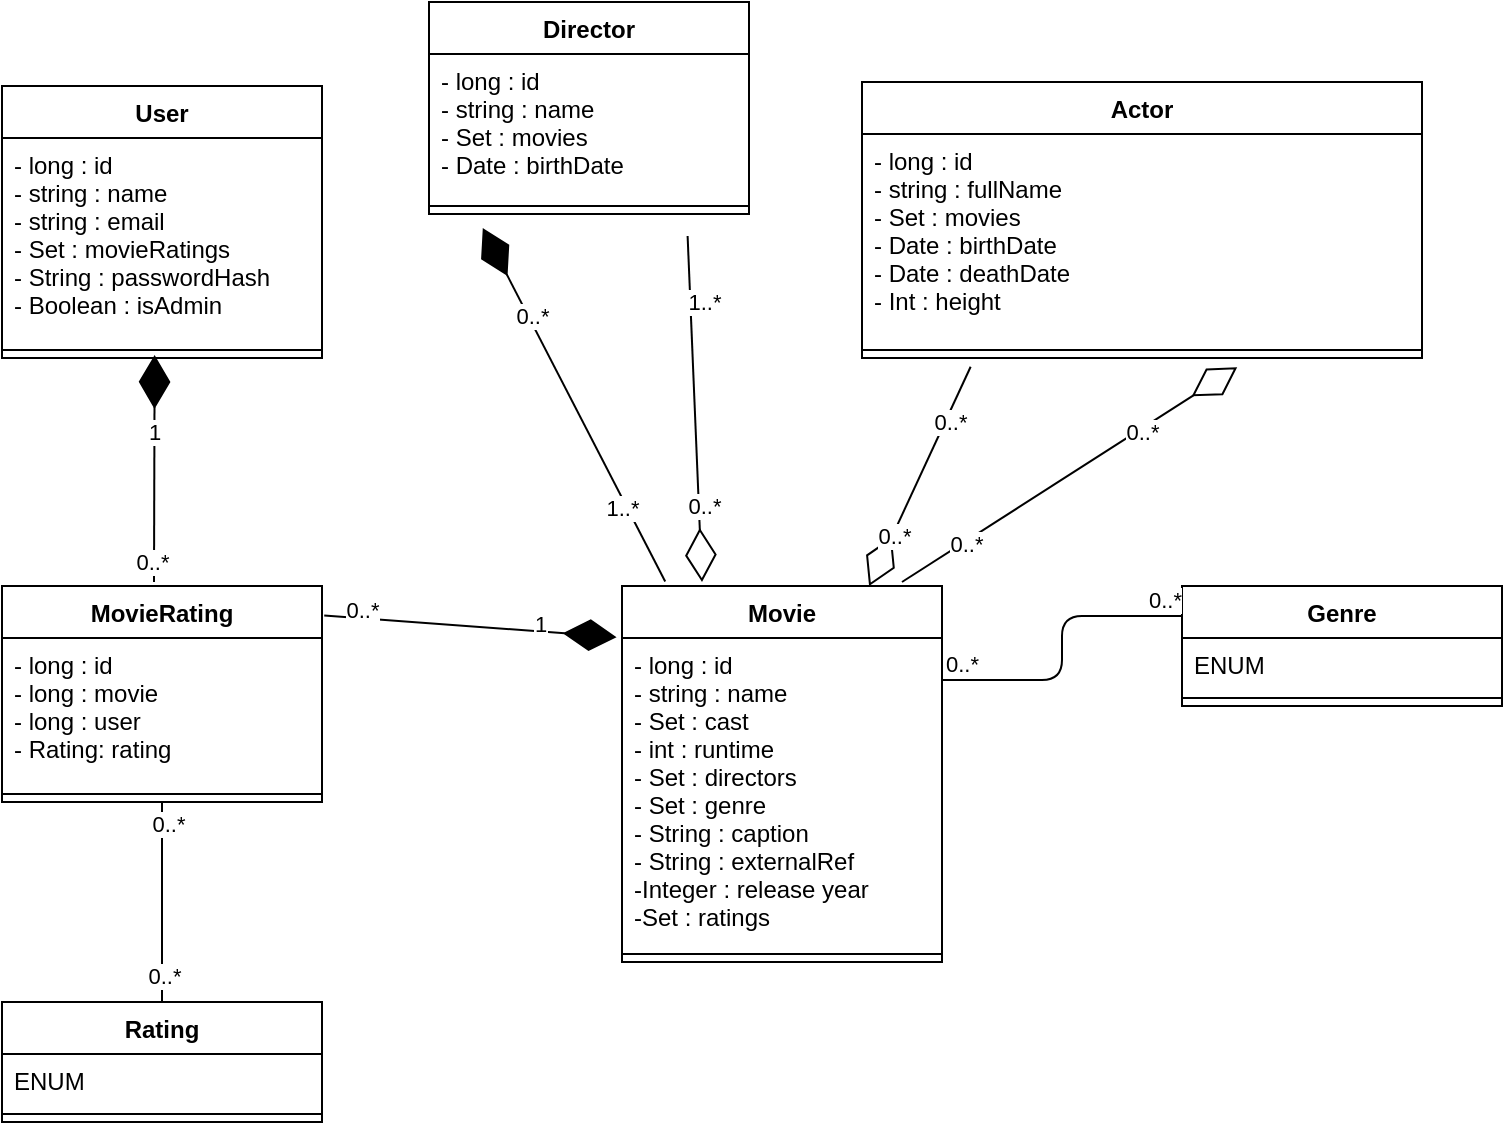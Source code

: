 <mxfile version="14.5.8" type="device"><diagram id="C5RBs43oDa-KdzZeNtuy" name="Page-1"><mxGraphModel dx="1422" dy="762" grid="1" gridSize="10" guides="1" tooltips="1" connect="1" arrows="1" fold="1" page="1" pageScale="1" pageWidth="827" pageHeight="1169" math="0" shadow="0"><root><mxCell id="WIyWlLk6GJQsqaUBKTNV-0"/><mxCell id="WIyWlLk6GJQsqaUBKTNV-1" parent="WIyWlLk6GJQsqaUBKTNV-0"/><mxCell id="eak3Btkujz7_IOqorwIU-10" value="Movie&#10;" style="swimlane;fontStyle=1;align=center;verticalAlign=top;childLayout=stackLayout;horizontal=1;startSize=26;horizontalStack=0;resizeParent=1;resizeParentMax=0;resizeLast=0;collapsible=1;marginBottom=0;" parent="WIyWlLk6GJQsqaUBKTNV-1" vertex="1"><mxGeometry x="350" y="372" width="160" height="188" as="geometry"/></mxCell><mxCell id="eak3Btkujz7_IOqorwIU-11" value="- long : id&#10;- string : name&#10;- Set : cast&#10;- int : runtime&#10;- Set : directors&#10;- Set : genre&#10;- String : caption&#10;- String : externalRef&#10;-Integer : release year&#10;-Set : ratings" style="text;strokeColor=none;fillColor=none;align=left;verticalAlign=top;spacingLeft=4;spacingRight=4;overflow=hidden;rotatable=0;points=[[0,0.5],[1,0.5]];portConstraint=eastwest;" parent="eak3Btkujz7_IOqorwIU-10" vertex="1"><mxGeometry y="26" width="160" height="154" as="geometry"/></mxCell><mxCell id="eak3Btkujz7_IOqorwIU-12" value="" style="line;strokeWidth=1;fillColor=none;align=left;verticalAlign=middle;spacingTop=-1;spacingLeft=3;spacingRight=3;rotatable=0;labelPosition=right;points=[];portConstraint=eastwest;" parent="eak3Btkujz7_IOqorwIU-10" vertex="1"><mxGeometry y="180" width="160" height="8" as="geometry"/></mxCell><mxCell id="eak3Btkujz7_IOqorwIU-18" value="Genre" style="swimlane;fontStyle=1;align=center;verticalAlign=top;childLayout=stackLayout;horizontal=1;startSize=26;horizontalStack=0;resizeParent=1;resizeParentMax=0;resizeLast=0;collapsible=1;marginBottom=0;" parent="WIyWlLk6GJQsqaUBKTNV-1" vertex="1"><mxGeometry x="630" y="372" width="160" height="60" as="geometry"/></mxCell><mxCell id="eak3Btkujz7_IOqorwIU-19" value="ENUM" style="text;strokeColor=none;fillColor=none;align=left;verticalAlign=top;spacingLeft=4;spacingRight=4;overflow=hidden;rotatable=0;points=[[0,0.5],[1,0.5]];portConstraint=eastwest;" parent="eak3Btkujz7_IOqorwIU-18" vertex="1"><mxGeometry y="26" width="160" height="26" as="geometry"/></mxCell><mxCell id="eak3Btkujz7_IOqorwIU-20" value="" style="line;strokeWidth=1;fillColor=none;align=left;verticalAlign=middle;spacingTop=-1;spacingLeft=3;spacingRight=3;rotatable=0;labelPosition=right;points=[];portConstraint=eastwest;" parent="eak3Btkujz7_IOqorwIU-18" vertex="1"><mxGeometry y="52" width="160" height="8" as="geometry"/></mxCell><mxCell id="eak3Btkujz7_IOqorwIU-22" value="MovieRating" style="swimlane;fontStyle=1;align=center;verticalAlign=top;childLayout=stackLayout;horizontal=1;startSize=26;horizontalStack=0;resizeParent=1;resizeParentMax=0;resizeLast=0;collapsible=1;marginBottom=0;" parent="WIyWlLk6GJQsqaUBKTNV-1" vertex="1"><mxGeometry x="40" y="372" width="160" height="108" as="geometry"/></mxCell><mxCell id="eak3Btkujz7_IOqorwIU-23" value="- long : id&#10;- long : movie&#10;- long : user&#10;- Rating: rating" style="text;strokeColor=none;fillColor=none;align=left;verticalAlign=top;spacingLeft=4;spacingRight=4;overflow=hidden;rotatable=0;points=[[0,0.5],[1,0.5]];portConstraint=eastwest;" parent="eak3Btkujz7_IOqorwIU-22" vertex="1"><mxGeometry y="26" width="160" height="74" as="geometry"/></mxCell><mxCell id="eak3Btkujz7_IOqorwIU-24" value="" style="line;strokeWidth=1;fillColor=none;align=left;verticalAlign=middle;spacingTop=-1;spacingLeft=3;spacingRight=3;rotatable=0;labelPosition=right;points=[];portConstraint=eastwest;" parent="eak3Btkujz7_IOqorwIU-22" vertex="1"><mxGeometry y="100" width="160" height="8" as="geometry"/></mxCell><mxCell id="eak3Btkujz7_IOqorwIU-30" value="" style="endArrow=diamondThin;endFill=1;endSize=24;html=1;exitX=1.007;exitY=0.136;exitDx=0;exitDy=0;exitPerimeter=0;entryX=-0.017;entryY=0.136;entryDx=0;entryDy=0;entryPerimeter=0;" parent="WIyWlLk6GJQsqaUBKTNV-1" source="eak3Btkujz7_IOqorwIU-22" target="eak3Btkujz7_IOqorwIU-10" edge="1"><mxGeometry width="160" relative="1" as="geometry"><mxPoint x="210" y="340" as="sourcePoint"/><mxPoint x="370" y="340" as="targetPoint"/></mxGeometry></mxCell><mxCell id="eak3Btkujz7_IOqorwIU-32" value="1" style="edgeLabel;html=1;align=center;verticalAlign=middle;resizable=0;points=[];" parent="eak3Btkujz7_IOqorwIU-30" vertex="1" connectable="0"><mxGeometry x="0.471" y="-1" relative="1" as="geometry"><mxPoint y="-4.7" as="offset"/></mxGeometry></mxCell><mxCell id="eak3Btkujz7_IOqorwIU-33" value="0..*" style="edgeLabel;html=1;align=center;verticalAlign=middle;resizable=0;points=[];" parent="eak3Btkujz7_IOqorwIU-30" vertex="1" connectable="0"><mxGeometry x="-0.774" y="1" relative="1" as="geometry"><mxPoint x="2.33" y="-2.7" as="offset"/></mxGeometry></mxCell><mxCell id="eak3Btkujz7_IOqorwIU-34" value="" style="endArrow=none;html=1;edgeStyle=orthogonalEdgeStyle;exitX=1;exitY=0.25;exitDx=0;exitDy=0;entryX=0;entryY=0.25;entryDx=0;entryDy=0;" parent="WIyWlLk6GJQsqaUBKTNV-1" source="eak3Btkujz7_IOqorwIU-10" target="eak3Btkujz7_IOqorwIU-18" edge="1"><mxGeometry relative="1" as="geometry"><mxPoint x="340" y="330" as="sourcePoint"/><mxPoint x="500" y="330" as="targetPoint"/></mxGeometry></mxCell><mxCell id="eak3Btkujz7_IOqorwIU-35" value="0..*" style="edgeLabel;resizable=0;html=1;align=left;verticalAlign=bottom;" parent="eak3Btkujz7_IOqorwIU-34" connectable="0" vertex="1"><mxGeometry x="-1" relative="1" as="geometry"/></mxCell><mxCell id="eak3Btkujz7_IOqorwIU-36" value="0..*" style="edgeLabel;resizable=0;html=1;align=right;verticalAlign=bottom;" parent="eak3Btkujz7_IOqorwIU-34" connectable="0" vertex="1"><mxGeometry x="1" relative="1" as="geometry"/></mxCell><mxCell id="eak3Btkujz7_IOqorwIU-41" value="Actor&#10;" style="swimlane;fontStyle=1;align=center;verticalAlign=top;childLayout=stackLayout;horizontal=1;startSize=26;horizontalStack=0;resizeParent=1;resizeParentMax=0;resizeLast=0;collapsible=1;marginBottom=0;" parent="WIyWlLk6GJQsqaUBKTNV-1" vertex="1"><mxGeometry x="470" y="120" width="280" height="138" as="geometry"/></mxCell><mxCell id="eak3Btkujz7_IOqorwIU-42" value="- long : id&#10;- string : fullName&#10;- Set : movies&#10;- Date : birthDate&#10;- Date : deathDate&#10;- Int : height" style="text;strokeColor=none;fillColor=none;align=left;verticalAlign=top;spacingLeft=4;spacingRight=4;overflow=hidden;rotatable=0;points=[[0,0.5],[1,0.5]];portConstraint=eastwest;" parent="eak3Btkujz7_IOqorwIU-41" vertex="1"><mxGeometry y="26" width="280" height="104" as="geometry"/></mxCell><mxCell id="eak3Btkujz7_IOqorwIU-43" value="" style="line;strokeWidth=1;fillColor=none;align=left;verticalAlign=middle;spacingTop=-1;spacingLeft=3;spacingRight=3;rotatable=0;labelPosition=right;points=[];portConstraint=eastwest;" parent="eak3Btkujz7_IOqorwIU-41" vertex="1"><mxGeometry y="130" width="280" height="8" as="geometry"/></mxCell><mxCell id="eak3Btkujz7_IOqorwIU-45" value="User" style="swimlane;fontStyle=1;align=center;verticalAlign=top;childLayout=stackLayout;horizontal=1;startSize=26;horizontalStack=0;resizeParent=1;resizeParentMax=0;resizeLast=0;collapsible=1;marginBottom=0;" parent="WIyWlLk6GJQsqaUBKTNV-1" vertex="1"><mxGeometry x="40" y="122" width="160" height="136" as="geometry"/></mxCell><mxCell id="eak3Btkujz7_IOqorwIU-46" value="- long : id&#10;- string : name&#10;- string : email&#10;- Set : movieRatings&#10;- String : passwordHash&#10;- Boolean : isAdmin" style="text;strokeColor=none;fillColor=none;align=left;verticalAlign=top;spacingLeft=4;spacingRight=4;overflow=hidden;rotatable=0;points=[[0,0.5],[1,0.5]];portConstraint=eastwest;" parent="eak3Btkujz7_IOqorwIU-45" vertex="1"><mxGeometry y="26" width="160" height="102" as="geometry"/></mxCell><mxCell id="eak3Btkujz7_IOqorwIU-47" value="" style="line;strokeWidth=1;fillColor=none;align=left;verticalAlign=middle;spacingTop=-1;spacingLeft=3;spacingRight=3;rotatable=0;labelPosition=right;points=[];portConstraint=eastwest;" parent="eak3Btkujz7_IOqorwIU-45" vertex="1"><mxGeometry y="128" width="160" height="8" as="geometry"/></mxCell><mxCell id="eak3Btkujz7_IOqorwIU-49" value="Director" style="swimlane;fontStyle=1;align=center;verticalAlign=top;childLayout=stackLayout;horizontal=1;startSize=26;horizontalStack=0;resizeParent=1;resizeParentMax=0;resizeLast=0;collapsible=1;marginBottom=0;" parent="WIyWlLk6GJQsqaUBKTNV-1" vertex="1"><mxGeometry x="253.5" y="80" width="160" height="106" as="geometry"/></mxCell><mxCell id="eak3Btkujz7_IOqorwIU-50" value="- long : id&#10;- string : name&#10;- Set : movies&#10;- Date : birthDate" style="text;strokeColor=none;fillColor=none;align=left;verticalAlign=top;spacingLeft=4;spacingRight=4;overflow=hidden;rotatable=0;points=[[0,0.5],[1,0.5]];portConstraint=eastwest;" parent="eak3Btkujz7_IOqorwIU-49" vertex="1"><mxGeometry y="26" width="160" height="72" as="geometry"/></mxCell><mxCell id="eak3Btkujz7_IOqorwIU-51" value="" style="line;strokeWidth=1;fillColor=none;align=left;verticalAlign=middle;spacingTop=-1;spacingLeft=3;spacingRight=3;rotatable=0;labelPosition=right;points=[];portConstraint=eastwest;" parent="eak3Btkujz7_IOqorwIU-49" vertex="1"><mxGeometry y="98" width="160" height="8" as="geometry"/></mxCell><mxCell id="eak3Btkujz7_IOqorwIU-64" value="" style="endArrow=diamondThin;endFill=1;endSize=24;html=1;entryX=0.477;entryY=1.095;entryDx=0;entryDy=0;entryPerimeter=0;" parent="WIyWlLk6GJQsqaUBKTNV-1" edge="1"><mxGeometry width="160" relative="1" as="geometry"><mxPoint x="116" y="370" as="sourcePoint"/><mxPoint x="116.32" y="256.47" as="targetPoint"/></mxGeometry></mxCell><mxCell id="eak3Btkujz7_IOqorwIU-65" value="1" style="edgeLabel;html=1;align=center;verticalAlign=middle;resizable=0;points=[];" parent="eak3Btkujz7_IOqorwIU-64" vertex="1" connectable="0"><mxGeometry x="0.318" relative="1" as="geometry"><mxPoint as="offset"/></mxGeometry></mxCell><mxCell id="eak3Btkujz7_IOqorwIU-66" value="0..*" style="edgeLabel;html=1;align=center;verticalAlign=middle;resizable=0;points=[];" parent="eak3Btkujz7_IOqorwIU-64" vertex="1" connectable="0"><mxGeometry x="-0.823" y="1" relative="1" as="geometry"><mxPoint as="offset"/></mxGeometry></mxCell><mxCell id="eak3Btkujz7_IOqorwIU-67" value="" style="endArrow=diamondThin;endFill=0;endSize=24;html=1;exitX=0.805;exitY=1.192;exitDx=0;exitDy=0;exitPerimeter=0;" parent="WIyWlLk6GJQsqaUBKTNV-1" edge="1"><mxGeometry width="160" relative="1" as="geometry"><mxPoint x="382.8" y="196.992" as="sourcePoint"/><mxPoint x="390" y="370" as="targetPoint"/><Array as="points"/></mxGeometry></mxCell><mxCell id="eak3Btkujz7_IOqorwIU-69" value="0..*" style="edgeLabel;html=1;align=center;verticalAlign=middle;resizable=0;points=[];" parent="eak3Btkujz7_IOqorwIU-67" vertex="1" connectable="0"><mxGeometry x="0.559" y="2" relative="1" as="geometry"><mxPoint as="offset"/></mxGeometry></mxCell><mxCell id="eak3Btkujz7_IOqorwIU-70" value="1..*" style="edgeLabel;html=1;align=center;verticalAlign=middle;resizable=0;points=[];" parent="eak3Btkujz7_IOqorwIU-67" vertex="1" connectable="0"><mxGeometry x="-0.795" relative="1" as="geometry"><mxPoint x="7.01" y="14.83" as="offset"/></mxGeometry></mxCell><mxCell id="eak3Btkujz7_IOqorwIU-71" value="" style="endArrow=diamondThin;endFill=0;endSize=24;html=1;exitX=0.194;exitY=1.082;exitDx=0;exitDy=0;exitPerimeter=0;" parent="WIyWlLk6GJQsqaUBKTNV-1" target="eak3Btkujz7_IOqorwIU-10" edge="1"><mxGeometry width="160" relative="1" as="geometry"><mxPoint x="524.32" y="262.396" as="sourcePoint"/><mxPoint x="500" y="330" as="targetPoint"/></mxGeometry></mxCell><mxCell id="eak3Btkujz7_IOqorwIU-72" value="&lt;span style=&quot;color: rgba(0 , 0 , 0 , 0) ; font-family: monospace ; font-size: 0px ; background-color: rgb(248 , 249 , 250)&quot;&gt;%3CmxGraphModel%3E%3Croot%3E%3CmxCell%20id%3D%220%22%2F%3E%3CmxCell%20id%3D%221%22%20parent%3D%220%22%2F%3E%3CmxCell%20id%3D%222%22%20value%3D%221..*%22%20style%3D%22edgeLabel%3Bhtml%3D1%3Balign%3Dcenter%3BverticalAlign%3Dmiddle%3Bresizable%3D0%3Bpoints%3D%5B%5D%3B%22%20vertex%3D%221%22%20connectable%3D%220%22%20parent%3D%221%22%3E%3CmxGeometry%20x%3D%22541.285%22%20y%3D%22214.323%22%20as%3D%22geometry%22%2F%3E%3C%2FmxCell%3E%3C%2Froot%3E%3C%2FmxGraphModel%3E&lt;/span&gt;" style="edgeLabel;html=1;align=center;verticalAlign=middle;resizable=0;points=[];" parent="eak3Btkujz7_IOqorwIU-71" vertex="1" connectable="0"><mxGeometry x="-0.771" relative="1" as="geometry"><mxPoint as="offset"/></mxGeometry></mxCell><mxCell id="eak3Btkujz7_IOqorwIU-73" value="0..*" style="edgeLabel;html=1;align=center;verticalAlign=middle;resizable=0;points=[];" parent="eak3Btkujz7_IOqorwIU-71" vertex="1" connectable="0"><mxGeometry x="-0.831" y="1" relative="1" as="geometry"><mxPoint x="-7.28" y="17.85" as="offset"/></mxGeometry></mxCell><mxCell id="eak3Btkujz7_IOqorwIU-74" value="0..*" style="edgeLabel;html=1;align=center;verticalAlign=middle;resizable=0;points=[];" parent="eak3Btkujz7_IOqorwIU-71" vertex="1" connectable="0"><mxGeometry x="0.53" relative="1" as="geometry"><mxPoint as="offset"/></mxGeometry></mxCell><mxCell id="3JZfdsHFDpyTTt0KCY1i-0" value="" style="endArrow=diamondThin;endFill=1;endSize=24;html=1;exitX=0.135;exitY=-0.012;exitDx=0;exitDy=0;exitPerimeter=0;entryX=0.165;entryY=1.038;entryDx=0;entryDy=0;entryPerimeter=0;" parent="WIyWlLk6GJQsqaUBKTNV-1" source="eak3Btkujz7_IOqorwIU-10" edge="1"><mxGeometry width="160" relative="1" as="geometry"><mxPoint x="330" y="380" as="sourcePoint"/><mxPoint x="280.4" y="192.988" as="targetPoint"/></mxGeometry></mxCell><mxCell id="3JZfdsHFDpyTTt0KCY1i-1" value="0..*" style="edgeLabel;html=1;align=center;verticalAlign=middle;resizable=0;points=[];" parent="3JZfdsHFDpyTTt0KCY1i-0" vertex="1" connectable="0"><mxGeometry x="0.498" y="-2" relative="1" as="geometry"><mxPoint as="offset"/></mxGeometry></mxCell><mxCell id="3JZfdsHFDpyTTt0KCY1i-2" value="1..*" style="edgeLabel;html=1;align=center;verticalAlign=middle;resizable=0;points=[];" parent="3JZfdsHFDpyTTt0KCY1i-0" vertex="1" connectable="0"><mxGeometry x="-0.569" y="2" relative="1" as="geometry"><mxPoint as="offset"/></mxGeometry></mxCell><mxCell id="UaiKuJoEVrkE86-VB7Dt-0" value="" style="endArrow=diamondThin;endFill=0;endSize=24;html=1;entryX=0.67;entryY=1.085;entryDx=0;entryDy=0;entryPerimeter=0;" parent="WIyWlLk6GJQsqaUBKTNV-1" edge="1"><mxGeometry width="160" relative="1" as="geometry"><mxPoint x="490" y="370" as="sourcePoint"/><mxPoint x="657.6" y="262.63" as="targetPoint"/></mxGeometry></mxCell><mxCell id="UaiKuJoEVrkE86-VB7Dt-1" value="0..*" style="edgeLabel;html=1;align=center;verticalAlign=middle;resizable=0;points=[];" parent="UaiKuJoEVrkE86-VB7Dt-0" vertex="1" connectable="0"><mxGeometry x="0.418" y="-1" relative="1" as="geometry"><mxPoint as="offset"/></mxGeometry></mxCell><mxCell id="UaiKuJoEVrkE86-VB7Dt-2" value="0..*" style="edgeLabel;html=1;align=center;verticalAlign=middle;resizable=0;points=[];" parent="UaiKuJoEVrkE86-VB7Dt-0" vertex="1" connectable="0"><mxGeometry x="-0.628" y="-2" relative="1" as="geometry"><mxPoint y="-1" as="offset"/></mxGeometry></mxCell><mxCell id="3StTMnaCihIHW2X0PezV-0" value="Rating" style="swimlane;fontStyle=1;align=center;verticalAlign=top;childLayout=stackLayout;horizontal=1;startSize=26;horizontalStack=0;resizeParent=1;resizeParentMax=0;resizeLast=0;collapsible=1;marginBottom=0;" vertex="1" parent="WIyWlLk6GJQsqaUBKTNV-1"><mxGeometry x="40" y="580" width="160" height="60" as="geometry"/></mxCell><mxCell id="3StTMnaCihIHW2X0PezV-1" value="ENUM" style="text;strokeColor=none;fillColor=none;align=left;verticalAlign=top;spacingLeft=4;spacingRight=4;overflow=hidden;rotatable=0;points=[[0,0.5],[1,0.5]];portConstraint=eastwest;" vertex="1" parent="3StTMnaCihIHW2X0PezV-0"><mxGeometry y="26" width="160" height="26" as="geometry"/></mxCell><mxCell id="3StTMnaCihIHW2X0PezV-2" value="" style="line;strokeWidth=1;fillColor=none;align=left;verticalAlign=middle;spacingTop=-1;spacingLeft=3;spacingRight=3;rotatable=0;labelPosition=right;points=[];portConstraint=eastwest;" vertex="1" parent="3StTMnaCihIHW2X0PezV-0"><mxGeometry y="52" width="160" height="8" as="geometry"/></mxCell><mxCell id="3StTMnaCihIHW2X0PezV-3" value="" style="endArrow=none;html=1;entryX=0.5;entryY=1;entryDx=0;entryDy=0;exitX=0.5;exitY=0;exitDx=0;exitDy=0;" edge="1" parent="WIyWlLk6GJQsqaUBKTNV-1" source="3StTMnaCihIHW2X0PezV-0" target="eak3Btkujz7_IOqorwIU-22"><mxGeometry width="50" height="50" relative="1" as="geometry"><mxPoint x="90" y="560" as="sourcePoint"/><mxPoint x="140" y="510" as="targetPoint"/></mxGeometry></mxCell><mxCell id="3StTMnaCihIHW2X0PezV-4" value="0..*" style="edgeLabel;html=1;align=center;verticalAlign=middle;resizable=0;points=[];" vertex="1" connectable="0" parent="3StTMnaCihIHW2X0PezV-3"><mxGeometry x="0.78" y="-3" relative="1" as="geometry"><mxPoint as="offset"/></mxGeometry></mxCell><mxCell id="3StTMnaCihIHW2X0PezV-5" value="0..*" style="edgeLabel;html=1;align=center;verticalAlign=middle;resizable=0;points=[];" vertex="1" connectable="0" parent="3StTMnaCihIHW2X0PezV-3"><mxGeometry x="-0.74" y="-1" relative="1" as="geometry"><mxPoint as="offset"/></mxGeometry></mxCell></root></mxGraphModel></diagram></mxfile>